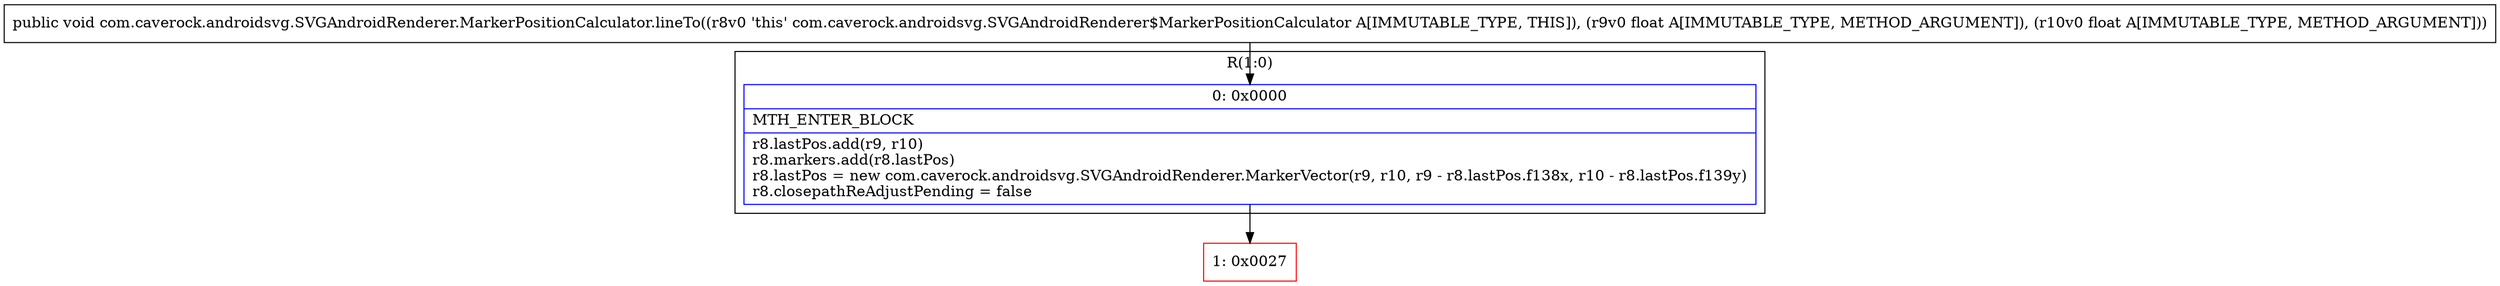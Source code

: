 digraph "CFG forcom.caverock.androidsvg.SVGAndroidRenderer.MarkerPositionCalculator.lineTo(FF)V" {
subgraph cluster_Region_1113098952 {
label = "R(1:0)";
node [shape=record,color=blue];
Node_0 [shape=record,label="{0\:\ 0x0000|MTH_ENTER_BLOCK\l|r8.lastPos.add(r9, r10)\lr8.markers.add(r8.lastPos)\lr8.lastPos = new com.caverock.androidsvg.SVGAndroidRenderer.MarkerVector(r9, r10, r9 \- r8.lastPos.f138x, r10 \- r8.lastPos.f139y)\lr8.closepathReAdjustPending = false\l}"];
}
Node_1 [shape=record,color=red,label="{1\:\ 0x0027}"];
MethodNode[shape=record,label="{public void com.caverock.androidsvg.SVGAndroidRenderer.MarkerPositionCalculator.lineTo((r8v0 'this' com.caverock.androidsvg.SVGAndroidRenderer$MarkerPositionCalculator A[IMMUTABLE_TYPE, THIS]), (r9v0 float A[IMMUTABLE_TYPE, METHOD_ARGUMENT]), (r10v0 float A[IMMUTABLE_TYPE, METHOD_ARGUMENT])) }"];
MethodNode -> Node_0;
Node_0 -> Node_1;
}

